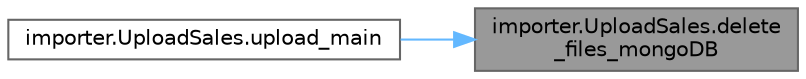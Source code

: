 digraph "importer.UploadSales.delete_files_mongoDB"
{
 // LATEX_PDF_SIZE
  bgcolor="transparent";
  edge [fontname=Helvetica,fontsize=10,labelfontname=Helvetica,labelfontsize=10];
  node [fontname=Helvetica,fontsize=10,shape=box,height=0.2,width=0.4];
  rankdir="RL";
  Node1 [id="Node000001",label="importer.UploadSales.delete\l_files_mongoDB",height=0.2,width=0.4,color="gray40", fillcolor="grey60", style="filled", fontcolor="black",tooltip=" "];
  Node1 -> Node2 [id="edge1_Node000001_Node000002",dir="back",color="steelblue1",style="solid",tooltip=" "];
  Node2 [id="Node000002",label="importer.UploadSales.upload_main",height=0.2,width=0.4,color="grey40", fillcolor="white", style="filled",URL="$namespaceimporter_1_1_upload_sales.html#a76844e23af72d88d7fefd49bf1428ad7",tooltip=" "];
}
